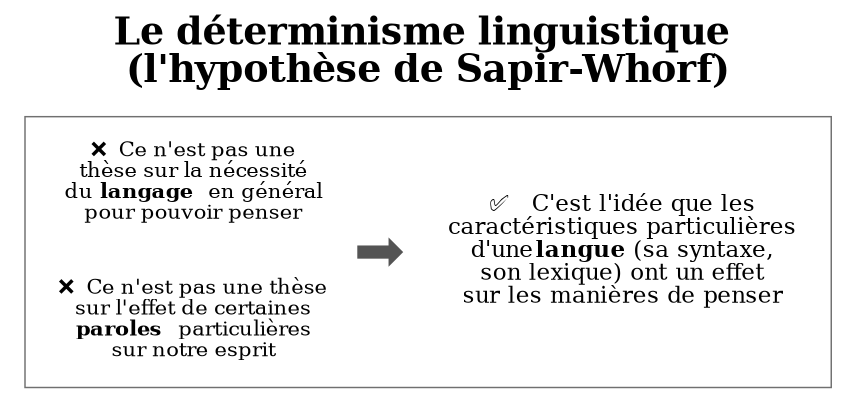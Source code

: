 digraph G {
// Template : evolution
// Usage : 
rankdir=LR
label=<<b>Le déterminisme linguistique <br/>(l'hypothèse de Sapir-Whorf)</b><br/>>
labelloc=t
fontsize=18
ranksep=0.1

subgraph cluster_0{
label=""
color=grey44
penwidth=0.7

node[shape=rect, style=rounded, color=white,fontsize=10]
{
rank=same    
//non4[label=""]
//non3[label=""]
non2[label=<❌  Ce n'est pas une<br/>
thèse sur la nécessité<br/>
du <b>langage  </b>en général<br/>
pour pouvoir penser>]
non1[label=<❌  Ce n'est pas une thèse<br/>
sur l'effet de certaines<br/>
<b>paroles  </b>particulières<br/>
sur notre esprit>]
}->
fleche[style=invis,minlen=1]

fleche->
{
node[fontsize=11]
oui1[label=<✅   C'est l'idée que les<br/>
caractéristiques particulières<br/>
d'une<b>langue </b>(sa syntaxe,<br/>
son lexique) ont un effet<br/>
sur les manières de penser>]}
[style=invis,minlen=2]


fleche[shape=rarrow,label="",color=grey33, height=0.03, width=0.22, fillcolor=grey33, style="filled", penwidth=5]

}

}